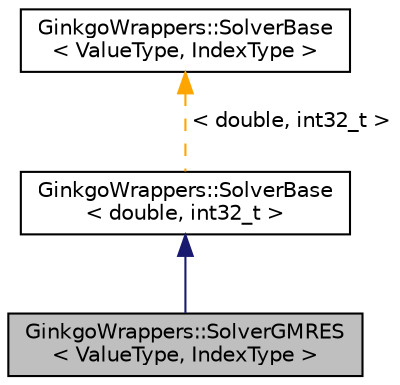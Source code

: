 digraph "GinkgoWrappers::SolverGMRES&lt; ValueType, IndexType &gt;"
{
 // LATEX_PDF_SIZE
  edge [fontname="Helvetica",fontsize="10",labelfontname="Helvetica",labelfontsize="10"];
  node [fontname="Helvetica",fontsize="10",shape=record];
  Node1 [label="GinkgoWrappers::SolverGMRES\l\< ValueType, IndexType \>",height=0.2,width=0.4,color="black", fillcolor="grey75", style="filled", fontcolor="black",tooltip=" "];
  Node2 -> Node1 [dir="back",color="midnightblue",fontsize="10",style="solid",fontname="Helvetica"];
  Node2 [label="GinkgoWrappers::SolverBase\l\< double, int32_t \>",height=0.2,width=0.4,color="black", fillcolor="white", style="filled",URL="$classGinkgoWrappers_1_1SolverBase.html",tooltip=" "];
  Node3 -> Node2 [dir="back",color="orange",fontsize="10",style="dashed",label=" \< double, int32_t \>" ,fontname="Helvetica"];
  Node3 [label="GinkgoWrappers::SolverBase\l\< ValueType, IndexType \>",height=0.2,width=0.4,color="black", fillcolor="white", style="filled",URL="$classGinkgoWrappers_1_1SolverBase.html",tooltip=" "];
}
